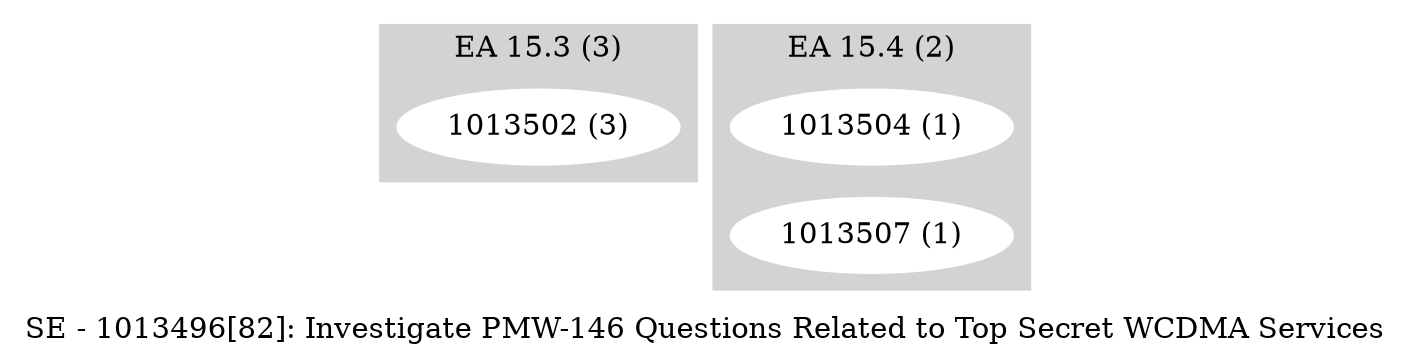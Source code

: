 digraph G {
    label = "SE - 1013496[82]: Investigate PMW-146 Questions Related to Top Secret WCDMA Services";
    ranksep = .1
    subgraph cluster_1 {
        style=filled;
        color=lightgrey;
        node [style=filled,color=white];
        "1013502 (3)"
        ;
        label = "EA 15.3 (3)";
    }
    subgraph cluster_2 {
        style=filled;
        color=lightgrey;
        node [style=filled,color=white];
        "1013504 (1)" ->       
        "1013507 (1)"
        [style=invis];
        label = "EA 15.4 (2)";
    }
}
